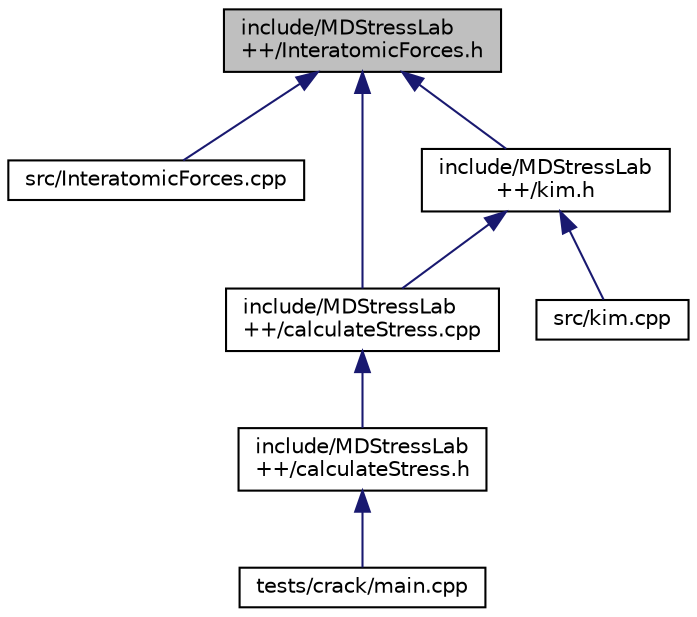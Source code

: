 digraph "include/MDStressLab++/InteratomicForces.h"
{
  edge [fontname="Helvetica",fontsize="10",labelfontname="Helvetica",labelfontsize="10"];
  node [fontname="Helvetica",fontsize="10",shape=record];
  Node1 [label="include/MDStressLab\l++/InteratomicForces.h",height=0.2,width=0.4,color="black", fillcolor="grey75", style="filled", fontcolor="black"];
  Node1 -> Node2 [dir="back",color="midnightblue",fontsize="10",style="solid",fontname="Helvetica"];
  Node2 [label="src/InteratomicForces.cpp",height=0.2,width=0.4,color="black", fillcolor="white", style="filled",URL="$InteratomicForces_8cpp.html"];
  Node1 -> Node3 [dir="back",color="midnightblue",fontsize="10",style="solid",fontname="Helvetica"];
  Node3 [label="include/MDStressLab\l++/calculateStress.cpp",height=0.2,width=0.4,color="black", fillcolor="white", style="filled",URL="$calculateStress_8cpp.html"];
  Node3 -> Node4 [dir="back",color="midnightblue",fontsize="10",style="solid",fontname="Helvetica"];
  Node4 [label="include/MDStressLab\l++/calculateStress.h",height=0.2,width=0.4,color="black", fillcolor="white", style="filled",URL="$calculateStress_8h.html"];
  Node4 -> Node5 [dir="back",color="midnightblue",fontsize="10",style="solid",fontname="Helvetica"];
  Node5 [label="tests/crack/main.cpp",height=0.2,width=0.4,color="black", fillcolor="white", style="filled",URL="$main_8cpp.html"];
  Node1 -> Node6 [dir="back",color="midnightblue",fontsize="10",style="solid",fontname="Helvetica"];
  Node6 [label="include/MDStressLab\l++/kim.h",height=0.2,width=0.4,color="black", fillcolor="white", style="filled",URL="$kim_8h.html"];
  Node6 -> Node7 [dir="back",color="midnightblue",fontsize="10",style="solid",fontname="Helvetica"];
  Node7 [label="src/kim.cpp",height=0.2,width=0.4,color="black", fillcolor="white", style="filled",URL="$kim_8cpp.html"];
  Node6 -> Node3 [dir="back",color="midnightblue",fontsize="10",style="solid",fontname="Helvetica"];
}

